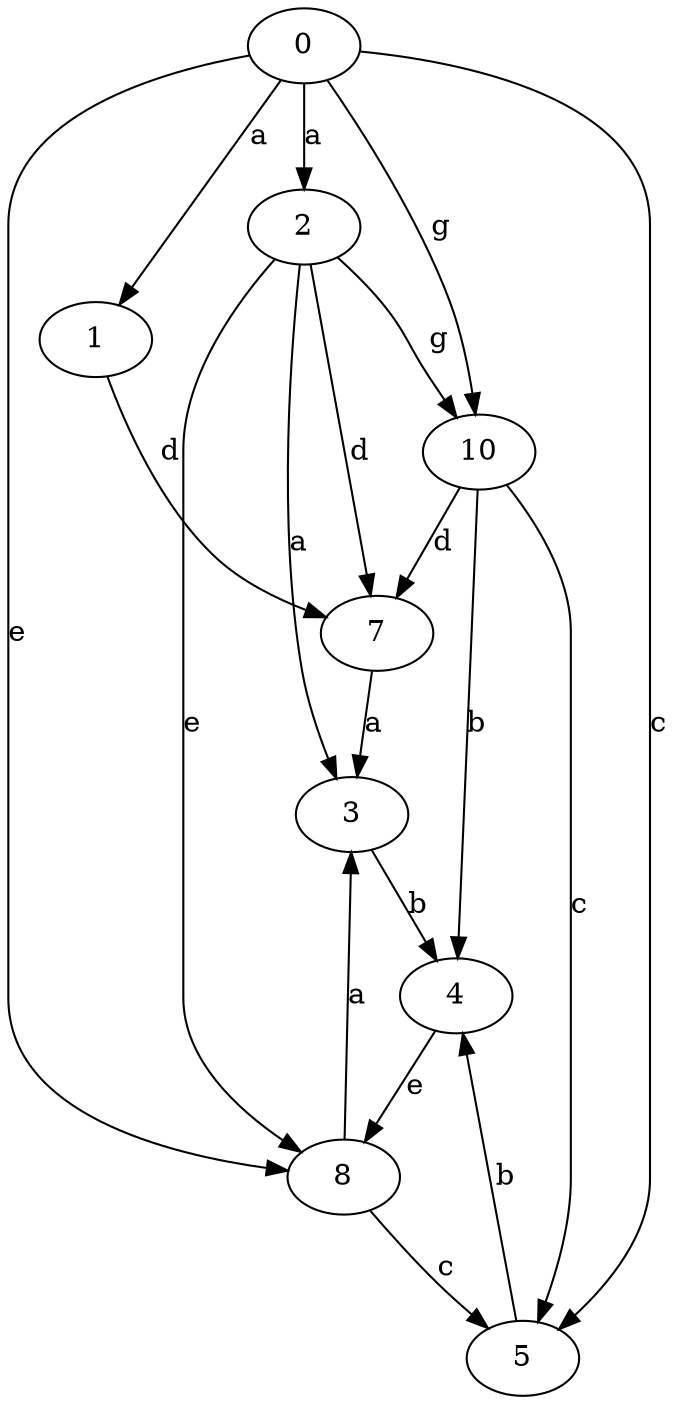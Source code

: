 strict digraph  {
1;
2;
0;
3;
4;
5;
7;
8;
10;
1 -> 7  [label=d];
2 -> 3  [label=a];
2 -> 7  [label=d];
2 -> 8  [label=e];
2 -> 10  [label=g];
0 -> 1  [label=a];
0 -> 2  [label=a];
0 -> 5  [label=c];
0 -> 8  [label=e];
0 -> 10  [label=g];
3 -> 4  [label=b];
4 -> 8  [label=e];
5 -> 4  [label=b];
7 -> 3  [label=a];
8 -> 3  [label=a];
8 -> 5  [label=c];
10 -> 4  [label=b];
10 -> 5  [label=c];
10 -> 7  [label=d];
}
